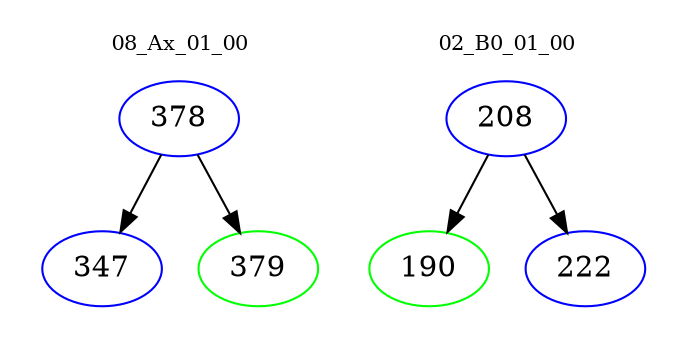 digraph{
subgraph cluster_0 {
color = white
label = "08_Ax_01_00";
fontsize=10;
T0_378 [label="378", color="blue"]
T0_378 -> T0_347 [color="black"]
T0_347 [label="347", color="blue"]
T0_378 -> T0_379 [color="black"]
T0_379 [label="379", color="green"]
}
subgraph cluster_1 {
color = white
label = "02_B0_01_00";
fontsize=10;
T1_208 [label="208", color="blue"]
T1_208 -> T1_190 [color="black"]
T1_190 [label="190", color="green"]
T1_208 -> T1_222 [color="black"]
T1_222 [label="222", color="blue"]
}
}
